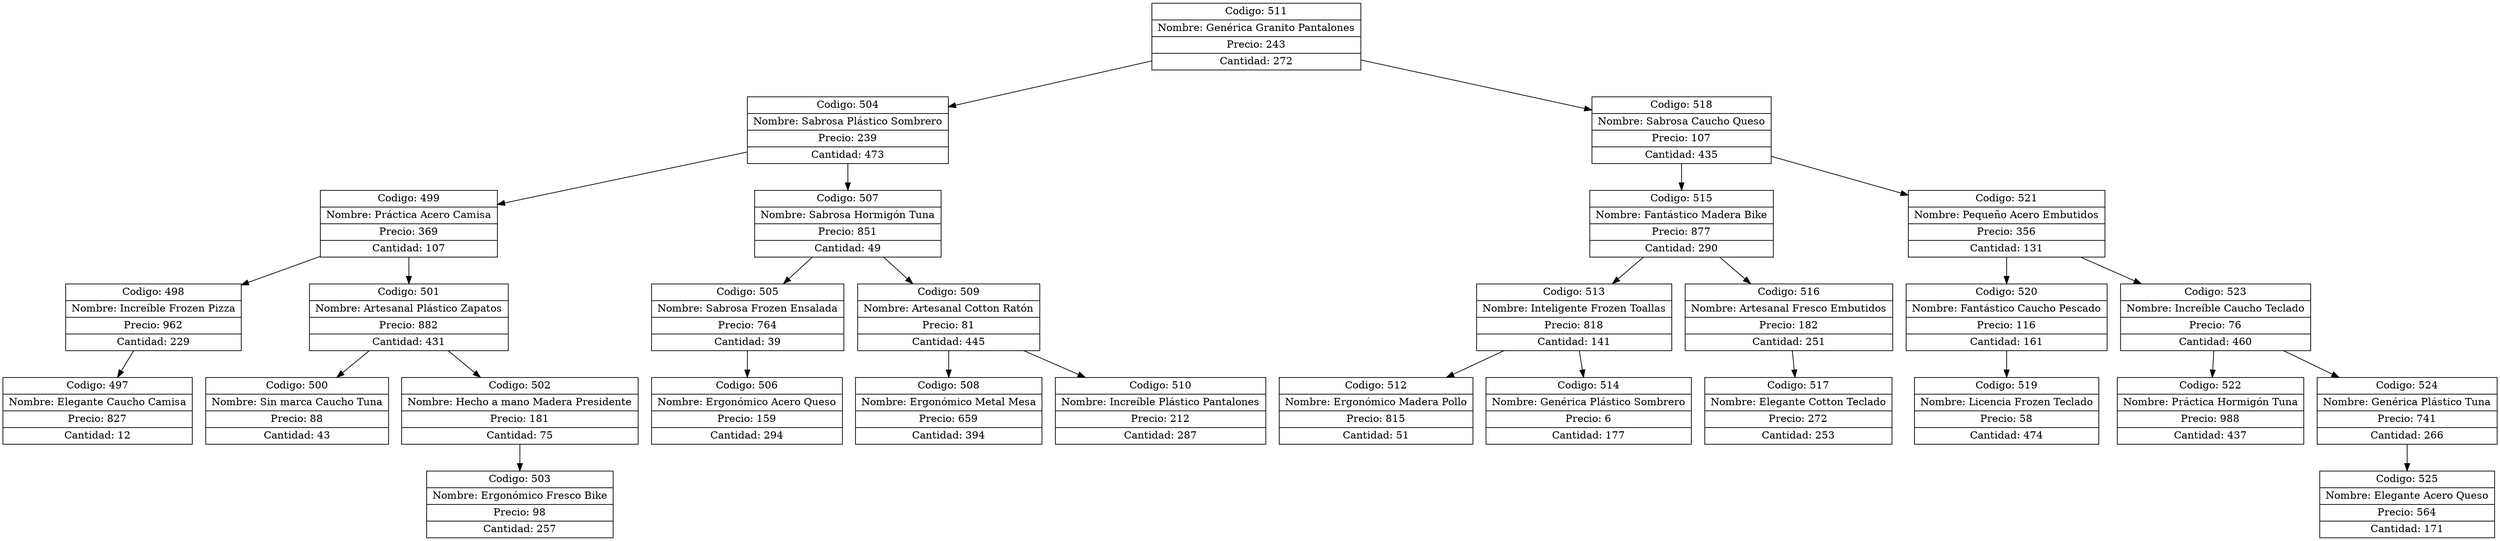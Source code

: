digraph G{
node[shape="box" shape="record"]
nodo511[label="{ Codigo: 511 | Nombre: Genérica Granito Pantalones | Precio: 243 | Cantidad: 272}"];
nodo504[label="{ Codigo: 504 | Nombre: Sabrosa Plástico Sombrero | Precio: 239 | Cantidad: 473}"];
nodo499[label="{ Codigo: 499 | Nombre: Práctica Acero Camisa | Precio: 369 | Cantidad: 107}"];
nodo498[label="{ Codigo: 498 | Nombre: Increíble Frozen Pizza | Precio: 962 | Cantidad: 229}"];
nodo497[label="{ Codigo: 497 | Nombre: Elegante Caucho Camisa | Precio: 827 | Cantidad: 12}"];
nodo498->nodo497;
nodo499->nodo498;
nodo501[label="{ Codigo: 501 | Nombre: Artesanal Plástico Zapatos | Precio: 882 | Cantidad: 431}"];
nodo500[label="{ Codigo: 500 | Nombre: Sin marca Caucho Tuna | Precio: 88 | Cantidad: 43}"];
nodo501->nodo500;
nodo502[label="{ Codigo: 502 | Nombre: Hecho a mano Madera Presidente | Precio: 181 | Cantidad: 75}"];
nodo503[label="{ Codigo: 503 | Nombre: Ergonómico Fresco Bike | Precio: 98 | Cantidad: 257}"];
nodo502->nodo503;
nodo501->nodo502;
nodo499->nodo501;
nodo504->nodo499;
nodo507[label="{ Codigo: 507 | Nombre: Sabrosa Hormigón Tuna | Precio: 851 | Cantidad: 49}"];
nodo505[label="{ Codigo: 505 | Nombre: Sabrosa Frozen Ensalada | Precio: 764 | Cantidad: 39}"];
nodo506[label="{ Codigo: 506 | Nombre: Ergonómico Acero Queso | Precio: 159 | Cantidad: 294}"];
nodo505->nodo506;
nodo507->nodo505;
nodo509[label="{ Codigo: 509 | Nombre: Artesanal Cotton Ratón | Precio: 81 | Cantidad: 445}"];
nodo508[label="{ Codigo: 508 | Nombre: Ergonómico Metal Mesa | Precio: 659 | Cantidad: 394}"];
nodo509->nodo508;
nodo510[label="{ Codigo: 510 | Nombre: Increíble Plástico Pantalones | Precio: 212 | Cantidad: 287}"];
nodo509->nodo510;
nodo507->nodo509;
nodo504->nodo507;
nodo511->nodo504;
nodo518[label="{ Codigo: 518 | Nombre: Sabrosa Caucho Queso | Precio: 107 | Cantidad: 435}"];
nodo515[label="{ Codigo: 515 | Nombre: Fantástico Madera Bike | Precio: 877 | Cantidad: 290}"];
nodo513[label="{ Codigo: 513 | Nombre: Inteligente Frozen Toallas | Precio: 818 | Cantidad: 141}"];
nodo512[label="{ Codigo: 512 | Nombre: Ergonómico Madera Pollo | Precio: 815 | Cantidad: 51}"];
nodo513->nodo512;
nodo514[label="{ Codigo: 514 | Nombre: Genérica Plástico Sombrero | Precio: 6 | Cantidad: 177}"];
nodo513->nodo514;
nodo515->nodo513;
nodo516[label="{ Codigo: 516 | Nombre: Artesanal Fresco Embutidos | Precio: 182 | Cantidad: 251}"];
nodo517[label="{ Codigo: 517 | Nombre: Elegante Cotton Teclado | Precio: 272 | Cantidad: 253}"];
nodo516->nodo517;
nodo515->nodo516;
nodo518->nodo515;
nodo521[label="{ Codigo: 521 | Nombre: Pequeño Acero Embutidos | Precio: 356 | Cantidad: 131}"];
nodo520[label="{ Codigo: 520 | Nombre: Fantástico Caucho Pescado | Precio: 116 | Cantidad: 161}"];
nodo519[label="{ Codigo: 519 | Nombre: Licencia Frozen Teclado | Precio: 58 | Cantidad: 474}"];
nodo520->nodo519;
nodo521->nodo520;
nodo523[label="{ Codigo: 523 | Nombre: Increíble Caucho Teclado | Precio: 76 | Cantidad: 460}"];
nodo522[label="{ Codigo: 522 | Nombre: Práctica Hormigón Tuna | Precio: 988 | Cantidad: 437}"];
nodo523->nodo522;
nodo524[label="{ Codigo: 524 | Nombre: Genérica Plástico Tuna | Precio: 741 | Cantidad: 266}"];
nodo525[label="{ Codigo: 525 | Nombre: Elegante Acero Queso | Precio: 564 | Cantidad: 171}"];
nodo524->nodo525;
nodo523->nodo524;
nodo521->nodo523;
nodo518->nodo521;
nodo511->nodo518;
}
